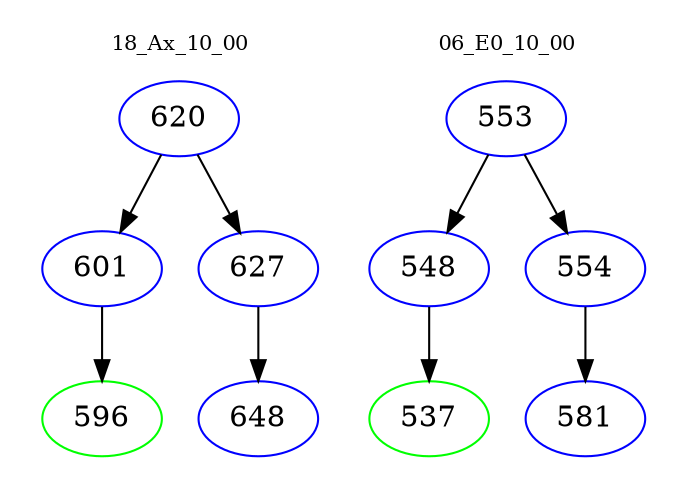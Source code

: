 digraph{
subgraph cluster_0 {
color = white
label = "18_Ax_10_00";
fontsize=10;
T0_620 [label="620", color="blue"]
T0_620 -> T0_601 [color="black"]
T0_601 [label="601", color="blue"]
T0_601 -> T0_596 [color="black"]
T0_596 [label="596", color="green"]
T0_620 -> T0_627 [color="black"]
T0_627 [label="627", color="blue"]
T0_627 -> T0_648 [color="black"]
T0_648 [label="648", color="blue"]
}
subgraph cluster_1 {
color = white
label = "06_E0_10_00";
fontsize=10;
T1_553 [label="553", color="blue"]
T1_553 -> T1_548 [color="black"]
T1_548 [label="548", color="blue"]
T1_548 -> T1_537 [color="black"]
T1_537 [label="537", color="green"]
T1_553 -> T1_554 [color="black"]
T1_554 [label="554", color="blue"]
T1_554 -> T1_581 [color="black"]
T1_581 [label="581", color="blue"]
}
}
